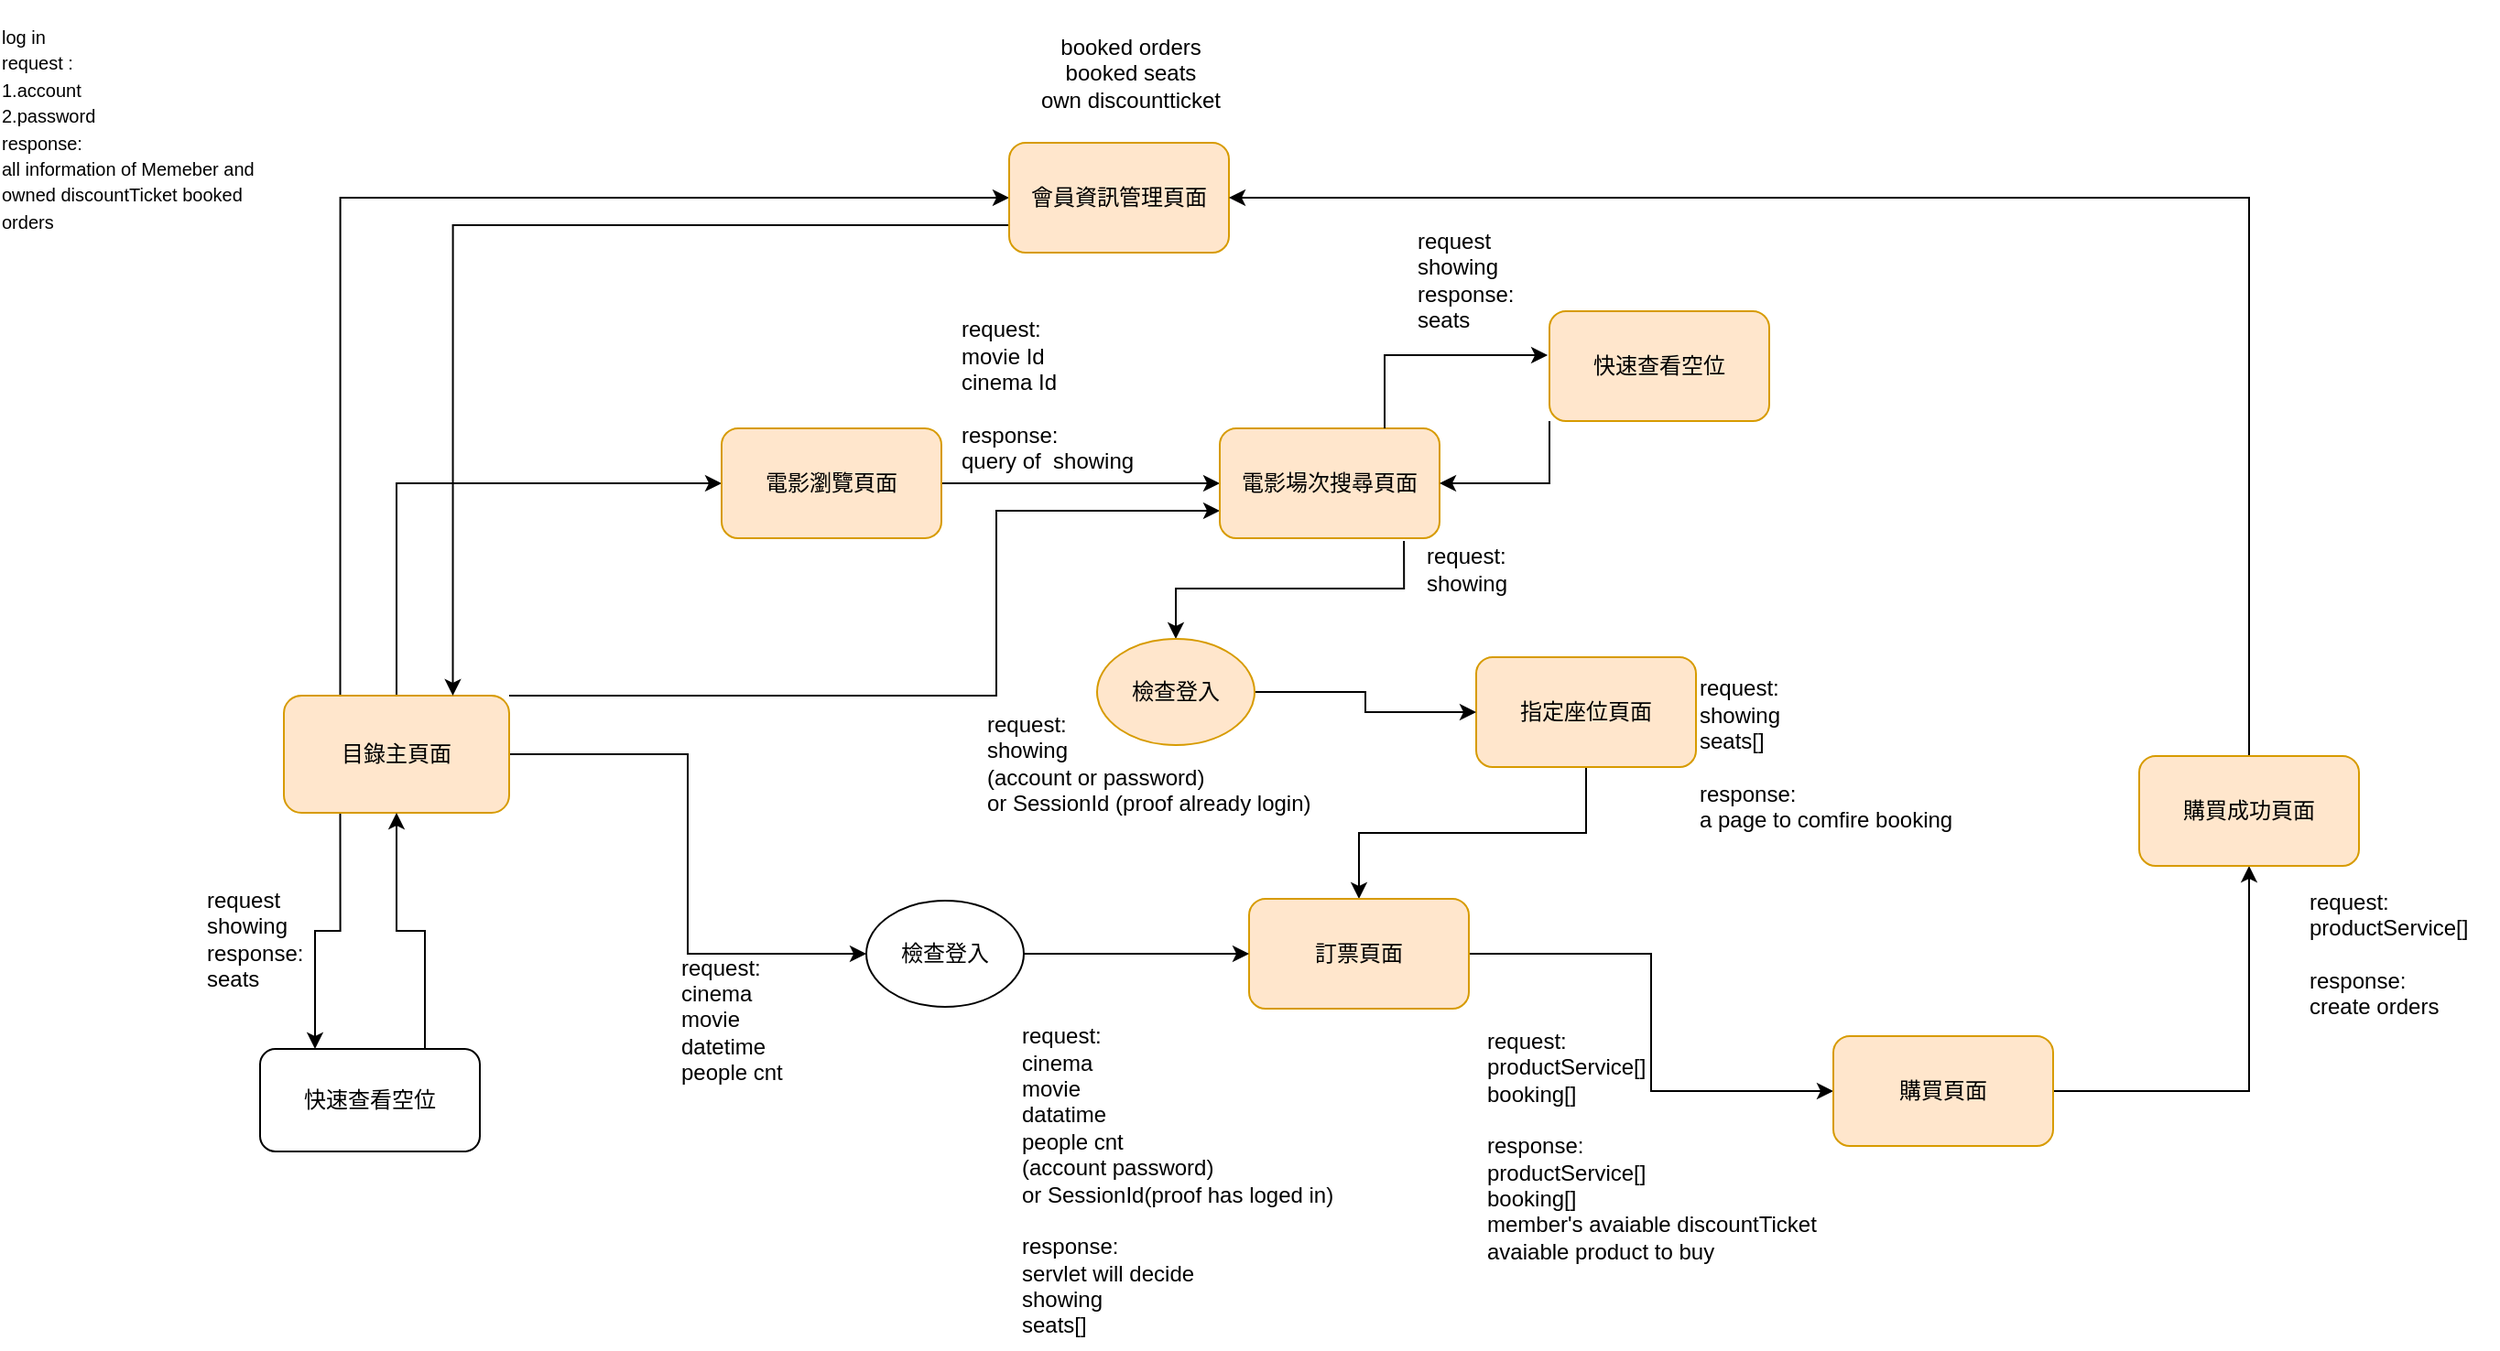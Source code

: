 <mxfile version="22.0.4" type="device">
  <diagram id="C5RBs43oDa-KdzZeNtuy" name="Page-1">
    <mxGraphModel dx="1620" dy="980" grid="0" gridSize="10" guides="1" tooltips="1" connect="1" arrows="1" fold="1" page="0" pageScale="1" pageWidth="827" pageHeight="1169" math="0" shadow="0">
      <root>
        <mxCell id="WIyWlLk6GJQsqaUBKTNV-0" />
        <mxCell id="WIyWlLk6GJQsqaUBKTNV-1" parent="WIyWlLk6GJQsqaUBKTNV-0" />
        <mxCell id="y1ir7VsaiNvri5X7GH3_-19" style="edgeStyle=orthogonalEdgeStyle;rounded=0;orthogonalLoop=1;jettySize=auto;html=1;exitX=1;exitY=0.5;exitDx=0;exitDy=0;entryX=0;entryY=0.5;entryDx=0;entryDy=0;" parent="WIyWlLk6GJQsqaUBKTNV-1" source="y1ir7VsaiNvri5X7GH3_-0" target="y1ir7VsaiNvri5X7GH3_-15" edge="1">
          <mxGeometry relative="1" as="geometry" />
        </mxCell>
        <mxCell id="y1ir7VsaiNvri5X7GH3_-23" style="edgeStyle=orthogonalEdgeStyle;rounded=0;orthogonalLoop=1;jettySize=auto;html=1;exitX=0.25;exitY=1;exitDx=0;exitDy=0;entryX=0.25;entryY=0;entryDx=0;entryDy=0;" parent="WIyWlLk6GJQsqaUBKTNV-1" source="y1ir7VsaiNvri5X7GH3_-0" target="y1ir7VsaiNvri5X7GH3_-1" edge="1">
          <mxGeometry relative="1" as="geometry" />
        </mxCell>
        <mxCell id="y1ir7VsaiNvri5X7GH3_-25" style="edgeStyle=orthogonalEdgeStyle;rounded=0;orthogonalLoop=1;jettySize=auto;html=1;exitX=0.5;exitY=0;exitDx=0;exitDy=0;entryX=0;entryY=0.5;entryDx=0;entryDy=0;" parent="WIyWlLk6GJQsqaUBKTNV-1" source="y1ir7VsaiNvri5X7GH3_-0" target="y1ir7VsaiNvri5X7GH3_-3" edge="1">
          <mxGeometry relative="1" as="geometry" />
        </mxCell>
        <mxCell id="y1ir7VsaiNvri5X7GH3_-31" style="edgeStyle=orthogonalEdgeStyle;rounded=0;orthogonalLoop=1;jettySize=auto;html=1;exitX=0.25;exitY=0;exitDx=0;exitDy=0;entryX=0;entryY=0.5;entryDx=0;entryDy=0;" parent="WIyWlLk6GJQsqaUBKTNV-1" source="y1ir7VsaiNvri5X7GH3_-0" target="y1ir7VsaiNvri5X7GH3_-2" edge="1">
          <mxGeometry relative="1" as="geometry" />
        </mxCell>
        <mxCell id="y1ir7VsaiNvri5X7GH3_-49" style="edgeStyle=orthogonalEdgeStyle;rounded=0;orthogonalLoop=1;jettySize=auto;html=1;exitX=1;exitY=0;exitDx=0;exitDy=0;entryX=0;entryY=0.75;entryDx=0;entryDy=0;" parent="WIyWlLk6GJQsqaUBKTNV-1" source="y1ir7VsaiNvri5X7GH3_-0" target="y1ir7VsaiNvri5X7GH3_-4" edge="1">
          <mxGeometry relative="1" as="geometry">
            <Array as="points">
              <mxPoint x="312" y="303" />
              <mxPoint x="312" y="202" />
            </Array>
          </mxGeometry>
        </mxCell>
        <mxCell id="y1ir7VsaiNvri5X7GH3_-0" value="目錄主頁面" style="rounded=1;whiteSpace=wrap;html=1;fillColor=#ffe6cc;strokeColor=#d79b00;" parent="WIyWlLk6GJQsqaUBKTNV-1" vertex="1">
          <mxGeometry x="-77" y="303" width="123" height="64" as="geometry" />
        </mxCell>
        <mxCell id="y1ir7VsaiNvri5X7GH3_-24" style="edgeStyle=orthogonalEdgeStyle;rounded=0;orthogonalLoop=1;jettySize=auto;html=1;exitX=0.75;exitY=0;exitDx=0;exitDy=0;" parent="WIyWlLk6GJQsqaUBKTNV-1" source="y1ir7VsaiNvri5X7GH3_-1" target="y1ir7VsaiNvri5X7GH3_-0" edge="1">
          <mxGeometry relative="1" as="geometry" />
        </mxCell>
        <mxCell id="y1ir7VsaiNvri5X7GH3_-1" value="快速查看空位" style="rounded=1;whiteSpace=wrap;html=1;" parent="WIyWlLk6GJQsqaUBKTNV-1" vertex="1">
          <mxGeometry x="-90" y="496" width="120" height="56" as="geometry" />
        </mxCell>
        <mxCell id="y1ir7VsaiNvri5X7GH3_-32" style="edgeStyle=orthogonalEdgeStyle;rounded=0;orthogonalLoop=1;jettySize=auto;html=1;exitX=0;exitY=0.75;exitDx=0;exitDy=0;entryX=0.75;entryY=0;entryDx=0;entryDy=0;" parent="WIyWlLk6GJQsqaUBKTNV-1" source="y1ir7VsaiNvri5X7GH3_-2" target="y1ir7VsaiNvri5X7GH3_-0" edge="1">
          <mxGeometry relative="1" as="geometry">
            <mxPoint x="38" y="313" as="targetPoint" />
          </mxGeometry>
        </mxCell>
        <mxCell id="y1ir7VsaiNvri5X7GH3_-2" value="會員資訊管理頁面" style="rounded=1;whiteSpace=wrap;html=1;fillColor=#ffe6cc;strokeColor=#d79b00;" parent="WIyWlLk6GJQsqaUBKTNV-1" vertex="1">
          <mxGeometry x="319" y="1" width="120" height="60" as="geometry" />
        </mxCell>
        <mxCell id="y1ir7VsaiNvri5X7GH3_-26" style="edgeStyle=orthogonalEdgeStyle;rounded=0;orthogonalLoop=1;jettySize=auto;html=1;exitX=1;exitY=0.5;exitDx=0;exitDy=0;" parent="WIyWlLk6GJQsqaUBKTNV-1" source="y1ir7VsaiNvri5X7GH3_-3" target="y1ir7VsaiNvri5X7GH3_-4" edge="1">
          <mxGeometry relative="1" as="geometry" />
        </mxCell>
        <mxCell id="y1ir7VsaiNvri5X7GH3_-3" value="電影瀏覽頁面" style="rounded=1;whiteSpace=wrap;html=1;fillColor=#ffe6cc;strokeColor=#d79b00;" parent="WIyWlLk6GJQsqaUBKTNV-1" vertex="1">
          <mxGeometry x="162" y="157" width="120" height="60" as="geometry" />
        </mxCell>
        <mxCell id="y1ir7VsaiNvri5X7GH3_-27" style="edgeStyle=orthogonalEdgeStyle;rounded=0;orthogonalLoop=1;jettySize=auto;html=1;exitX=0.838;exitY=1.026;exitDx=0;exitDy=0;exitPerimeter=0;" parent="WIyWlLk6GJQsqaUBKTNV-1" source="y1ir7VsaiNvri5X7GH3_-4" target="y1ir7VsaiNvri5X7GH3_-16" edge="1">
          <mxGeometry relative="1" as="geometry" />
        </mxCell>
        <mxCell id="y1ir7VsaiNvri5X7GH3_-4" value="電影場次搜尋頁面" style="rounded=1;whiteSpace=wrap;html=1;fillColor=#ffe6cc;strokeColor=#d79b00;" parent="WIyWlLk6GJQsqaUBKTNV-1" vertex="1">
          <mxGeometry x="434" y="157" width="120" height="60" as="geometry" />
        </mxCell>
        <mxCell id="y1ir7VsaiNvri5X7GH3_-34" style="edgeStyle=orthogonalEdgeStyle;rounded=0;orthogonalLoop=1;jettySize=auto;html=1;exitX=0.5;exitY=1;exitDx=0;exitDy=0;entryX=0.5;entryY=0;entryDx=0;entryDy=0;" parent="WIyWlLk6GJQsqaUBKTNV-1" source="y1ir7VsaiNvri5X7GH3_-5" target="y1ir7VsaiNvri5X7GH3_-8" edge="1">
          <mxGeometry relative="1" as="geometry" />
        </mxCell>
        <mxCell id="y1ir7VsaiNvri5X7GH3_-5" value="指定座位頁面" style="rounded=1;whiteSpace=wrap;html=1;fillColor=#ffe6cc;strokeColor=#d79b00;" parent="WIyWlLk6GJQsqaUBKTNV-1" vertex="1">
          <mxGeometry x="574" y="282" width="120" height="60" as="geometry" />
        </mxCell>
        <mxCell id="y1ir7VsaiNvri5X7GH3_-30" style="edgeStyle=orthogonalEdgeStyle;rounded=0;orthogonalLoop=1;jettySize=auto;html=1;exitX=0;exitY=1;exitDx=0;exitDy=0;entryX=1;entryY=0.5;entryDx=0;entryDy=0;" parent="WIyWlLk6GJQsqaUBKTNV-1" source="y1ir7VsaiNvri5X7GH3_-6" target="y1ir7VsaiNvri5X7GH3_-4" edge="1">
          <mxGeometry relative="1" as="geometry" />
        </mxCell>
        <mxCell id="y1ir7VsaiNvri5X7GH3_-6" value="快速查看空位" style="rounded=1;whiteSpace=wrap;html=1;fillColor=#ffe6cc;strokeColor=#d79b00;" parent="WIyWlLk6GJQsqaUBKTNV-1" vertex="1">
          <mxGeometry x="614" y="93" width="120" height="60" as="geometry" />
        </mxCell>
        <mxCell id="y1ir7VsaiNvri5X7GH3_-35" style="edgeStyle=orthogonalEdgeStyle;rounded=0;orthogonalLoop=1;jettySize=auto;html=1;exitX=1;exitY=0.5;exitDx=0;exitDy=0;entryX=0;entryY=0.5;entryDx=0;entryDy=0;" parent="WIyWlLk6GJQsqaUBKTNV-1" source="y1ir7VsaiNvri5X7GH3_-8" target="y1ir7VsaiNvri5X7GH3_-9" edge="1">
          <mxGeometry relative="1" as="geometry" />
        </mxCell>
        <mxCell id="y1ir7VsaiNvri5X7GH3_-8" value="訂票頁面" style="rounded=1;whiteSpace=wrap;html=1;fillColor=#ffe6cc;strokeColor=#d79b00;" parent="WIyWlLk6GJQsqaUBKTNV-1" vertex="1">
          <mxGeometry x="450" y="414" width="120" height="60" as="geometry" />
        </mxCell>
        <mxCell id="y1ir7VsaiNvri5X7GH3_-36" style="edgeStyle=orthogonalEdgeStyle;rounded=0;orthogonalLoop=1;jettySize=auto;html=1;exitX=1;exitY=0.5;exitDx=0;exitDy=0;" parent="WIyWlLk6GJQsqaUBKTNV-1" source="y1ir7VsaiNvri5X7GH3_-9" target="y1ir7VsaiNvri5X7GH3_-10" edge="1">
          <mxGeometry relative="1" as="geometry" />
        </mxCell>
        <mxCell id="y1ir7VsaiNvri5X7GH3_-9" value="購買頁面" style="rounded=1;whiteSpace=wrap;html=1;fillColor=#ffe6cc;strokeColor=#d79b00;" parent="WIyWlLk6GJQsqaUBKTNV-1" vertex="1">
          <mxGeometry x="769" y="489" width="120" height="60" as="geometry" />
        </mxCell>
        <mxCell id="y1ir7VsaiNvri5X7GH3_-33" style="edgeStyle=orthogonalEdgeStyle;rounded=0;orthogonalLoop=1;jettySize=auto;html=1;exitX=0.5;exitY=0;exitDx=0;exitDy=0;entryX=1;entryY=0.5;entryDx=0;entryDy=0;" parent="WIyWlLk6GJQsqaUBKTNV-1" source="y1ir7VsaiNvri5X7GH3_-10" target="y1ir7VsaiNvri5X7GH3_-2" edge="1">
          <mxGeometry relative="1" as="geometry" />
        </mxCell>
        <mxCell id="y1ir7VsaiNvri5X7GH3_-10" value="購買成功頁面" style="rounded=1;whiteSpace=wrap;html=1;fillColor=#ffe6cc;strokeColor=#d79b00;" parent="WIyWlLk6GJQsqaUBKTNV-1" vertex="1">
          <mxGeometry x="936" y="336" width="120" height="60" as="geometry" />
        </mxCell>
        <mxCell id="y1ir7VsaiNvri5X7GH3_-20" style="edgeStyle=orthogonalEdgeStyle;rounded=0;orthogonalLoop=1;jettySize=auto;html=1;" parent="WIyWlLk6GJQsqaUBKTNV-1" source="y1ir7VsaiNvri5X7GH3_-15" target="y1ir7VsaiNvri5X7GH3_-8" edge="1">
          <mxGeometry relative="1" as="geometry" />
        </mxCell>
        <mxCell id="y1ir7VsaiNvri5X7GH3_-15" value="檢查登入" style="ellipse;whiteSpace=wrap;html=1;" parent="WIyWlLk6GJQsqaUBKTNV-1" vertex="1">
          <mxGeometry x="241" y="415" width="86" height="58" as="geometry" />
        </mxCell>
        <mxCell id="y1ir7VsaiNvri5X7GH3_-28" style="edgeStyle=orthogonalEdgeStyle;rounded=0;orthogonalLoop=1;jettySize=auto;html=1;" parent="WIyWlLk6GJQsqaUBKTNV-1" source="y1ir7VsaiNvri5X7GH3_-16" target="y1ir7VsaiNvri5X7GH3_-5" edge="1">
          <mxGeometry relative="1" as="geometry" />
        </mxCell>
        <mxCell id="y1ir7VsaiNvri5X7GH3_-16" value="檢查登入" style="ellipse;whiteSpace=wrap;html=1;fillColor=#ffe6cc;strokeColor=#d79b00;" parent="WIyWlLk6GJQsqaUBKTNV-1" vertex="1">
          <mxGeometry x="367" y="272" width="86" height="58" as="geometry" />
        </mxCell>
        <mxCell id="y1ir7VsaiNvri5X7GH3_-29" style="edgeStyle=orthogonalEdgeStyle;rounded=0;orthogonalLoop=1;jettySize=auto;html=1;exitX=0.75;exitY=0;exitDx=0;exitDy=0;entryX=-0.008;entryY=0.4;entryDx=0;entryDy=0;entryPerimeter=0;" parent="WIyWlLk6GJQsqaUBKTNV-1" source="y1ir7VsaiNvri5X7GH3_-4" target="y1ir7VsaiNvri5X7GH3_-6" edge="1">
          <mxGeometry relative="1" as="geometry" />
        </mxCell>
        <mxCell id="y1ir7VsaiNvri5X7GH3_-43" value="&lt;p style=&quot;text-align: left;&quot;&gt;&lt;font style=&quot;font-size: 10px;&quot;&gt;&lt;span style=&quot;background-color: initial;&quot;&gt;&lt;font style=&quot;&quot;&gt;log in&lt;br&gt;&lt;/font&gt;&lt;/span&gt;&lt;span style=&quot;background-color: initial;&quot;&gt;request :&lt;br&gt;&lt;/span&gt;&lt;span style=&quot;background-color: initial;&quot;&gt;1.account&lt;br&gt;&lt;/span&gt;&lt;span style=&quot;background-color: initial;&quot;&gt;2.password&lt;br&gt;&lt;/span&gt;&lt;span style=&quot;background-color: initial;&quot;&gt;response:&lt;br&gt;&lt;/span&gt;&lt;span style=&quot;background-color: initial;&quot;&gt;all information of Memeber and owned discountTicket booked orders&lt;/span&gt;&lt;/font&gt;&lt;/p&gt;" style="text;strokeColor=none;align=center;fillColor=none;html=1;verticalAlign=middle;whiteSpace=wrap;rounded=0;" parent="WIyWlLk6GJQsqaUBKTNV-1" vertex="1">
          <mxGeometry x="-232" y="-65" width="163" height="115" as="geometry" />
        </mxCell>
        <mxCell id="y1ir7VsaiNvri5X7GH3_-45" value="booked orders&lt;br&gt;booked seats&lt;br&gt;own discountticket" style="text;html=1;align=center;verticalAlign=middle;resizable=0;points=[];autosize=1;strokeColor=none;fillColor=none;" parent="WIyWlLk6GJQsqaUBKTNV-1" vertex="1">
          <mxGeometry x="327" y="-65" width="116" height="55" as="geometry" />
        </mxCell>
        <mxCell id="y1ir7VsaiNvri5X7GH3_-46" value="request:&lt;br&gt;movie Id&lt;br&gt;cinema Id&lt;br&gt;&lt;br&gt;response:&lt;br&gt;query of&amp;nbsp; showing" style="text;html=1;align=left;verticalAlign=middle;resizable=0;points=[];autosize=1;strokeColor=none;fillColor=none;" parent="WIyWlLk6GJQsqaUBKTNV-1" vertex="1">
          <mxGeometry x="291" y="90" width="112" height="98" as="geometry" />
        </mxCell>
        <mxCell id="y1ir7VsaiNvri5X7GH3_-48" value="request&lt;br&gt;showing&lt;br&gt;response:&lt;br&gt;seats" style="text;html=1;align=left;verticalAlign=middle;resizable=0;points=[];autosize=1;strokeColor=none;fillColor=none;" parent="WIyWlLk6GJQsqaUBKTNV-1" vertex="1">
          <mxGeometry x="-121" y="401" width="71" height="70" as="geometry" />
        </mxCell>
        <mxCell id="y1ir7VsaiNvri5X7GH3_-51" value="request&lt;br&gt;showing&lt;br&gt;response:&lt;br&gt;seats" style="text;html=1;align=left;verticalAlign=middle;resizable=0;points=[];autosize=1;strokeColor=none;fillColor=none;" parent="WIyWlLk6GJQsqaUBKTNV-1" vertex="1">
          <mxGeometry x="540" y="41" width="71" height="70" as="geometry" />
        </mxCell>
        <mxCell id="y1ir7VsaiNvri5X7GH3_-52" value="request:&lt;br&gt;cinema&lt;br&gt;movie&lt;br&gt;datetime&lt;br&gt;people cnt" style="text;html=1;align=left;verticalAlign=middle;resizable=0;points=[];autosize=1;strokeColor=none;fillColor=none;" parent="WIyWlLk6GJQsqaUBKTNV-1" vertex="1">
          <mxGeometry x="138" y="438" width="73" height="84" as="geometry" />
        </mxCell>
        <mxCell id="y1ir7VsaiNvri5X7GH3_-53" value="request:&lt;br&gt;cinema&lt;br&gt;movie&lt;br&gt;datatime&lt;br&gt;people cnt&lt;br&gt;(account password)&lt;br&gt;or SessionId(proof has loged in)&lt;br&gt;&lt;br&gt;response:&lt;br&gt;servlet will decide&amp;nbsp;&lt;br&gt;showing&lt;br&gt;seats[]" style="text;html=1;align=left;verticalAlign=middle;resizable=0;points=[];autosize=1;strokeColor=none;fillColor=none;" parent="WIyWlLk6GJQsqaUBKTNV-1" vertex="1">
          <mxGeometry x="324" y="475" width="188" height="185" as="geometry" />
        </mxCell>
        <mxCell id="y1ir7VsaiNvri5X7GH3_-55" value="request:&lt;br&gt;showing&lt;br&gt;(account or password)&lt;br&gt;or SessionId (proof already login)" style="text;html=1;align=left;verticalAlign=middle;resizable=0;points=[];autosize=1;strokeColor=none;fillColor=none;" parent="WIyWlLk6GJQsqaUBKTNV-1" vertex="1">
          <mxGeometry x="305" y="305" width="195" height="70" as="geometry" />
        </mxCell>
        <mxCell id="y1ir7VsaiNvri5X7GH3_-56" value="request:&lt;br&gt;showing" style="text;html=1;align=left;verticalAlign=middle;resizable=0;points=[];autosize=1;strokeColor=none;fillColor=none;" parent="WIyWlLk6GJQsqaUBKTNV-1" vertex="1">
          <mxGeometry x="544.5" y="213" width="62" height="41" as="geometry" />
        </mxCell>
        <mxCell id="y1ir7VsaiNvri5X7GH3_-57" value="request:&lt;br&gt;showing&lt;br&gt;seats[]&lt;br&gt;&lt;br&gt;response:&lt;br&gt;a page to comfire booking" style="text;html=1;align=left;verticalAlign=middle;resizable=0;points=[];autosize=1;strokeColor=none;fillColor=none;" parent="WIyWlLk6GJQsqaUBKTNV-1" vertex="1">
          <mxGeometry x="694" y="286" width="156" height="98" as="geometry" />
        </mxCell>
        <mxCell id="y1ir7VsaiNvri5X7GH3_-58" value="request:&lt;br&gt;productService[]&lt;br&gt;booking[]&lt;br&gt;&lt;br&gt;response:&lt;br&gt;productService[]&lt;br&gt;booking[]&lt;br&gt;member&#39;s avaiable discountTicket&lt;br&gt;avaiable product to buy" style="text;html=1;align=left;verticalAlign=middle;resizable=0;points=[];autosize=1;strokeColor=none;fillColor=none;" parent="WIyWlLk6GJQsqaUBKTNV-1" vertex="1">
          <mxGeometry x="578" y="478" width="198" height="142" as="geometry" />
        </mxCell>
        <mxCell id="y1ir7VsaiNvri5X7GH3_-59" value="request:&lt;br&gt;productService[]&lt;br&gt;&lt;br&gt;response:&lt;br&gt;create orders&amp;nbsp;" style="text;html=1;align=left;verticalAlign=middle;resizable=0;points=[];autosize=1;strokeColor=none;fillColor=none;" parent="WIyWlLk6GJQsqaUBKTNV-1" vertex="1">
          <mxGeometry x="1027" y="402" width="105" height="84" as="geometry" />
        </mxCell>
      </root>
    </mxGraphModel>
  </diagram>
</mxfile>
